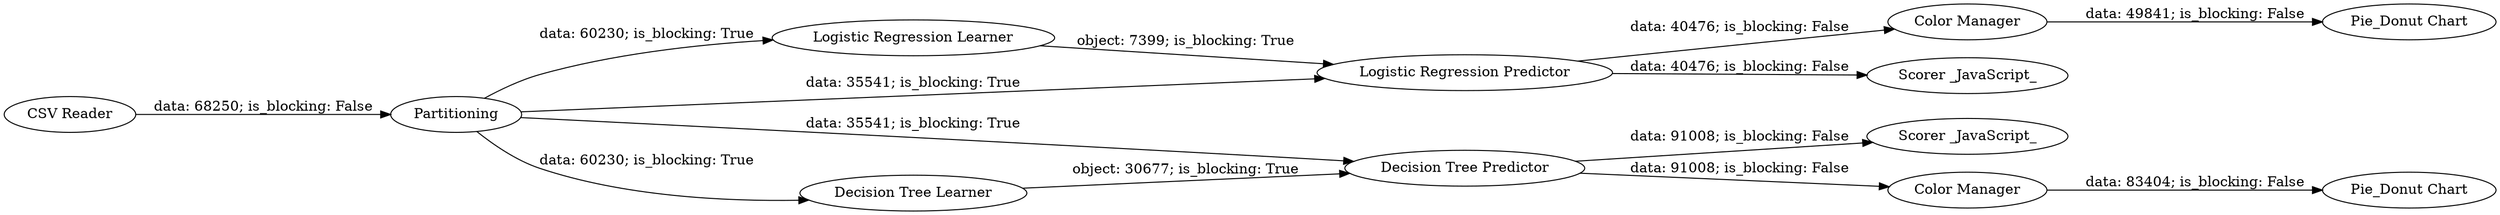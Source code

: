 digraph {
	"-5561794591649076199_93" [label="CSV Reader"]
	"-5561794591649076199_327" [label="Pie_Donut Chart"]
	"-5561794591649076199_337" [label="Scorer _JavaScript_"]
	"-5561794591649076199_334" [label="Logistic Regression Learner"]
	"-5561794591649076199_330" [label="Logistic Regression Predictor"]
	"-5561794591649076199_335" [label="Color Manager"]
	"-5561794591649076199_332" [label=Partitioning]
	"-5561794591649076199_328" [label="Decision Tree Predictor"]
	"-5561794591649076199_333" [label="Decision Tree Learner"]
	"-5561794591649076199_331" [label="Pie_Donut Chart"]
	"-5561794591649076199_326" [label="Color Manager"]
	"-5561794591649076199_336" [label="Scorer _JavaScript_"]
	"-5561794591649076199_332" -> "-5561794591649076199_328" [label="data: 35541; is_blocking: True"]
	"-5561794591649076199_332" -> "-5561794591649076199_330" [label="data: 35541; is_blocking: True"]
	"-5561794591649076199_93" -> "-5561794591649076199_332" [label="data: 68250; is_blocking: False"]
	"-5561794591649076199_332" -> "-5561794591649076199_333" [label="data: 60230; is_blocking: True"]
	"-5561794591649076199_328" -> "-5561794591649076199_335" [label="data: 91008; is_blocking: False"]
	"-5561794591649076199_330" -> "-5561794591649076199_326" [label="data: 40476; is_blocking: False"]
	"-5561794591649076199_334" -> "-5561794591649076199_330" [label="object: 7399; is_blocking: True"]
	"-5561794591649076199_326" -> "-5561794591649076199_331" [label="data: 49841; is_blocking: False"]
	"-5561794591649076199_330" -> "-5561794591649076199_336" [label="data: 40476; is_blocking: False"]
	"-5561794591649076199_332" -> "-5561794591649076199_334" [label="data: 60230; is_blocking: True"]
	"-5561794591649076199_333" -> "-5561794591649076199_328" [label="object: 30677; is_blocking: True"]
	"-5561794591649076199_335" -> "-5561794591649076199_327" [label="data: 83404; is_blocking: False"]
	"-5561794591649076199_328" -> "-5561794591649076199_337" [label="data: 91008; is_blocking: False"]
	rankdir=LR
}

